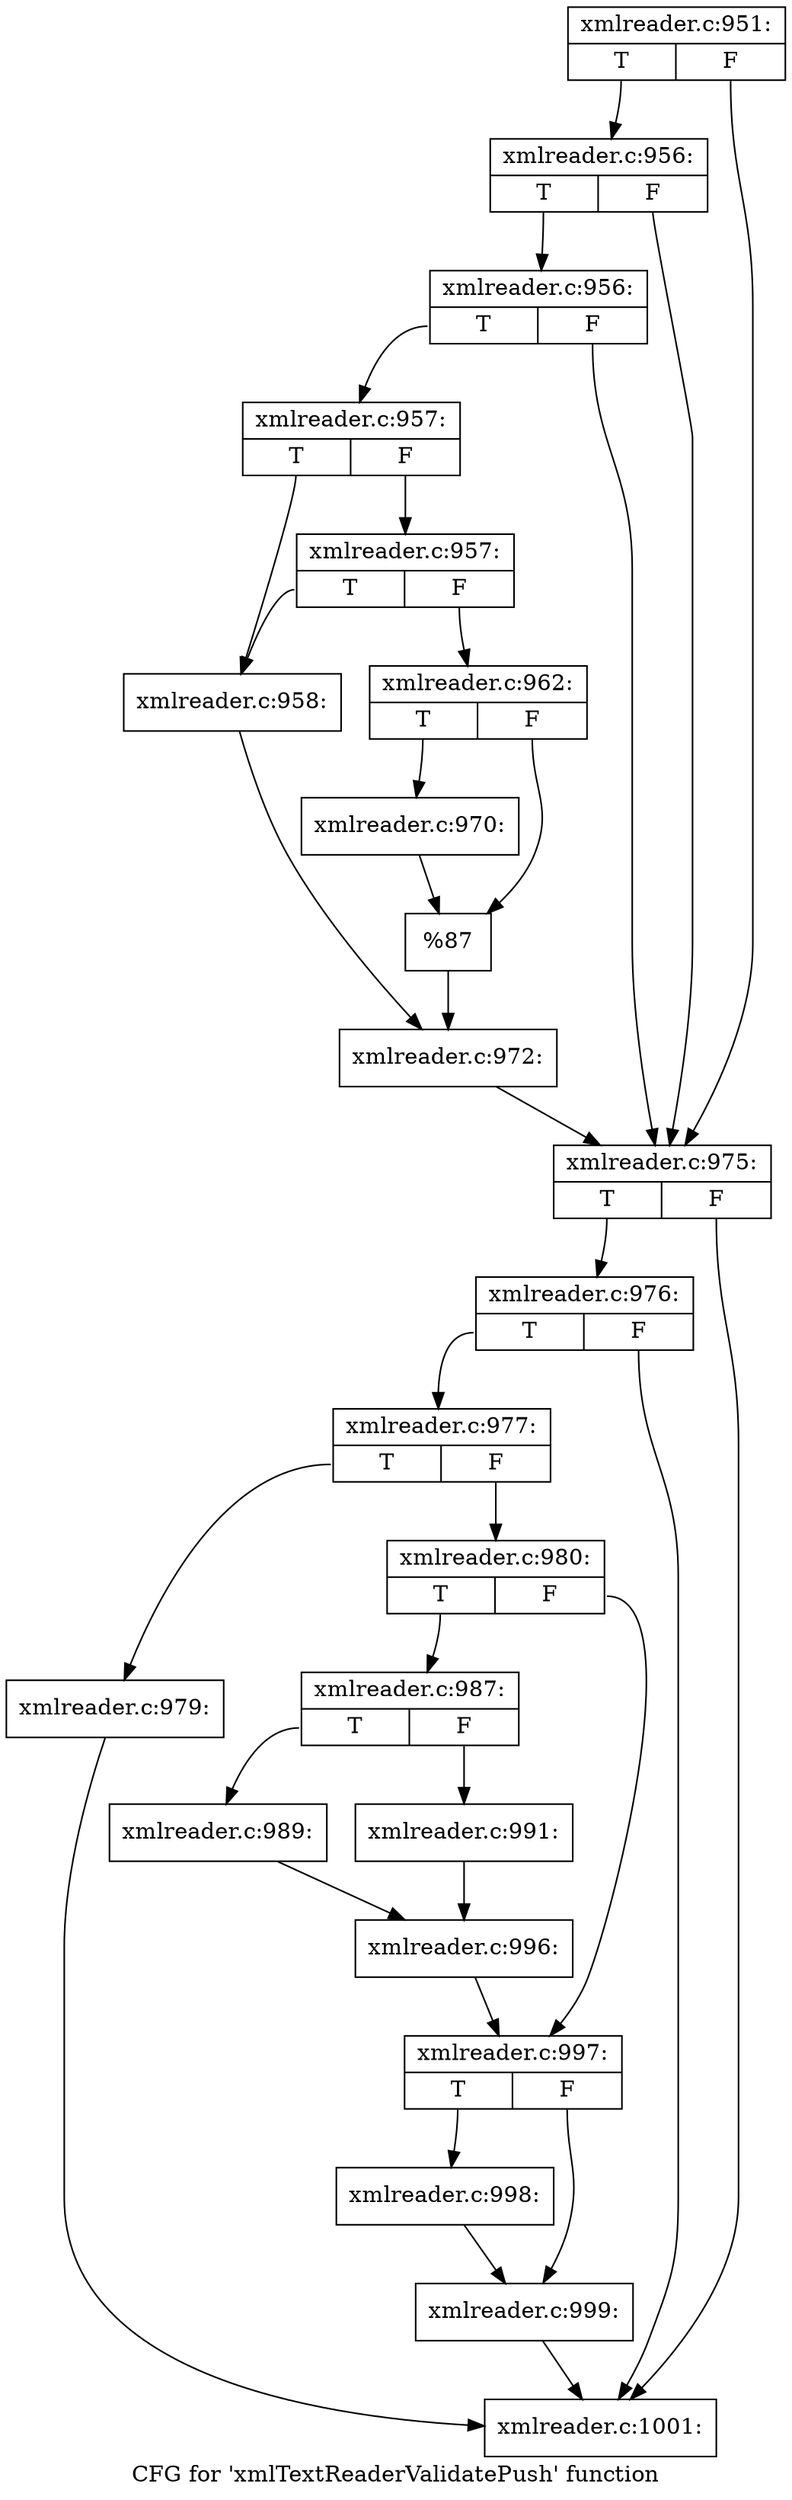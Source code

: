 digraph "CFG for 'xmlTextReaderValidatePush' function" {
	label="CFG for 'xmlTextReaderValidatePush' function";

	Node0x55e449262160 [shape=record,label="{xmlreader.c:951:|{<s0>T|<s1>F}}"];
	Node0x55e449262160:s0 -> Node0x55e449592bb0;
	Node0x55e449262160:s1 -> Node0x55e449592ae0;
	Node0x55e449592bb0 [shape=record,label="{xmlreader.c:956:|{<s0>T|<s1>F}}"];
	Node0x55e449592bb0:s0 -> Node0x55e449592b30;
	Node0x55e449592bb0:s1 -> Node0x55e449592ae0;
	Node0x55e449592b30 [shape=record,label="{xmlreader.c:956:|{<s0>T|<s1>F}}"];
	Node0x55e449592b30:s0 -> Node0x55e449592a90;
	Node0x55e449592b30:s1 -> Node0x55e449592ae0;
	Node0x55e449592a90 [shape=record,label="{xmlreader.c:957:|{<s0>T|<s1>F}}"];
	Node0x55e449592a90:s0 -> Node0x55e449593720;
	Node0x55e449592a90:s1 -> Node0x55e449593810;
	Node0x55e449593810 [shape=record,label="{xmlreader.c:957:|{<s0>T|<s1>F}}"];
	Node0x55e449593810:s0 -> Node0x55e449593720;
	Node0x55e449593810:s1 -> Node0x55e4495937c0;
	Node0x55e449593720 [shape=record,label="{xmlreader.c:958:}"];
	Node0x55e449593720 -> Node0x55e449593770;
	Node0x55e4495937c0 [shape=record,label="{xmlreader.c:962:|{<s0>T|<s1>F}}"];
	Node0x55e4495937c0:s0 -> Node0x55e449596c80;
	Node0x55e4495937c0:s1 -> Node0x55e449596cd0;
	Node0x55e449596c80 [shape=record,label="{xmlreader.c:970:}"];
	Node0x55e449596c80 -> Node0x55e449596cd0;
	Node0x55e449596cd0 [shape=record,label="{%87}"];
	Node0x55e449596cd0 -> Node0x55e449593770;
	Node0x55e449593770 [shape=record,label="{xmlreader.c:972:}"];
	Node0x55e449593770 -> Node0x55e449592ae0;
	Node0x55e449592ae0 [shape=record,label="{xmlreader.c:975:|{<s0>T|<s1>F}}"];
	Node0x55e449592ae0:s0 -> Node0x55e4495974e0;
	Node0x55e449592ae0:s1 -> Node0x55e449597490;
	Node0x55e4495974e0 [shape=record,label="{xmlreader.c:976:|{<s0>T|<s1>F}}"];
	Node0x55e4495974e0:s0 -> Node0x55e449597440;
	Node0x55e4495974e0:s1 -> Node0x55e449597490;
	Node0x55e449597440 [shape=record,label="{xmlreader.c:977:|{<s0>T|<s1>F}}"];
	Node0x55e449597440:s0 -> Node0x55e449597f90;
	Node0x55e449597440:s1 -> Node0x55e449597fe0;
	Node0x55e449597f90 [shape=record,label="{xmlreader.c:979:}"];
	Node0x55e449597f90 -> Node0x55e449597490;
	Node0x55e449597fe0 [shape=record,label="{xmlreader.c:980:|{<s0>T|<s1>F}}"];
	Node0x55e449597fe0:s0 -> Node0x55e4495921c0;
	Node0x55e449597fe0:s1 -> Node0x55e449594650;
	Node0x55e4495921c0 [shape=record,label="{xmlreader.c:987:|{<s0>T|<s1>F}}"];
	Node0x55e4495921c0:s0 -> Node0x55e449400790;
	Node0x55e4495921c0:s1 -> Node0x55e449400830;
	Node0x55e449400790 [shape=record,label="{xmlreader.c:989:}"];
	Node0x55e449400790 -> Node0x55e4494007e0;
	Node0x55e449400830 [shape=record,label="{xmlreader.c:991:}"];
	Node0x55e449400830 -> Node0x55e4494007e0;
	Node0x55e4494007e0 [shape=record,label="{xmlreader.c:996:}"];
	Node0x55e4494007e0 -> Node0x55e449594650;
	Node0x55e449594650 [shape=record,label="{xmlreader.c:997:|{<s0>T|<s1>F}}"];
	Node0x55e449594650:s0 -> Node0x55e449401e00;
	Node0x55e449594650:s1 -> Node0x55e449401e50;
	Node0x55e449401e00 [shape=record,label="{xmlreader.c:998:}"];
	Node0x55e449401e00 -> Node0x55e449401e50;
	Node0x55e449401e50 [shape=record,label="{xmlreader.c:999:}"];
	Node0x55e449401e50 -> Node0x55e449597490;
	Node0x55e449597490 [shape=record,label="{xmlreader.c:1001:}"];
}
